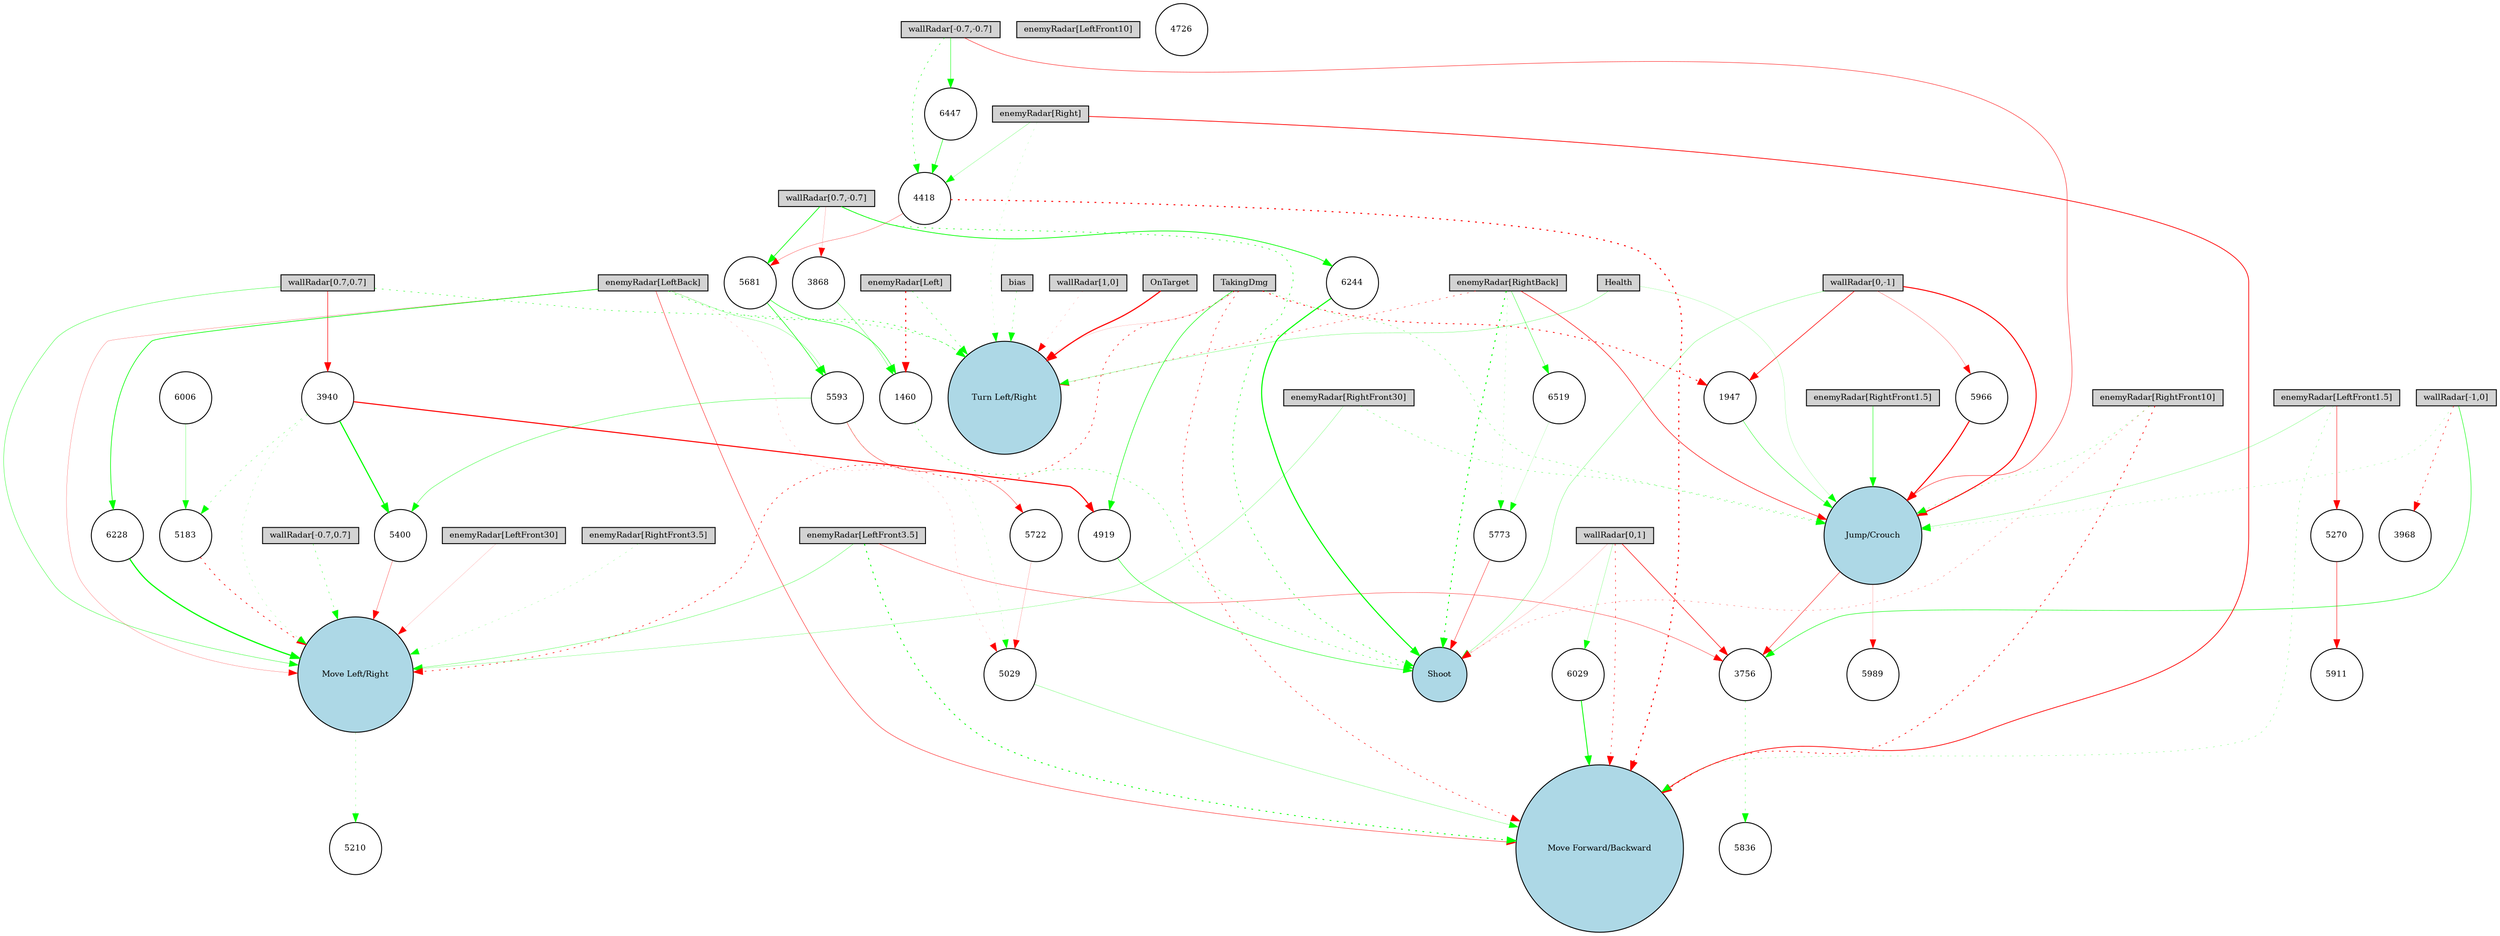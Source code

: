 digraph {
	node [fontsize=9 height=0.2 shape=circle width=0.2]
	"wallRadar[1,0]" [fillcolor=lightgray shape=box style=filled]
	"wallRadar[0,1]" [fillcolor=lightgray shape=box style=filled]
	"wallRadar[-1,0]" [fillcolor=lightgray shape=box style=filled]
	"wallRadar[0,-1]" [fillcolor=lightgray shape=box style=filled]
	"wallRadar[0.7,0.7]" [fillcolor=lightgray shape=box style=filled]
	"wallRadar[-0.7,0.7]" [fillcolor=lightgray shape=box style=filled]
	"wallRadar[-0.7,-0.7]" [fillcolor=lightgray shape=box style=filled]
	"wallRadar[0.7,-0.7]" [fillcolor=lightgray shape=box style=filled]
	"enemyRadar[RightBack]" [fillcolor=lightgray shape=box style=filled]
	"enemyRadar[LeftBack]" [fillcolor=lightgray shape=box style=filled]
	"enemyRadar[Right]" [fillcolor=lightgray shape=box style=filled]
	"enemyRadar[Left]" [fillcolor=lightgray shape=box style=filled]
	"enemyRadar[RightFront30]" [fillcolor=lightgray shape=box style=filled]
	"enemyRadar[LeftFront30]" [fillcolor=lightgray shape=box style=filled]
	"enemyRadar[RightFront10]" [fillcolor=lightgray shape=box style=filled]
	"enemyRadar[LeftFront10]" [fillcolor=lightgray shape=box style=filled]
	"enemyRadar[RightFront3.5]" [fillcolor=lightgray shape=box style=filled]
	"enemyRadar[LeftFront3.5]" [fillcolor=lightgray shape=box style=filled]
	"enemyRadar[RightFront1.5]" [fillcolor=lightgray shape=box style=filled]
	"enemyRadar[LeftFront1.5]" [fillcolor=lightgray shape=box style=filled]
	OnTarget [fillcolor=lightgray shape=box style=filled]
	Health [fillcolor=lightgray shape=box style=filled]
	TakingDmg [fillcolor=lightgray shape=box style=filled]
	bias [fillcolor=lightgray shape=box style=filled]
	Shoot [fillcolor=lightblue style=filled]
	"Jump/Crouch" [fillcolor=lightblue style=filled]
	"Move Forward/Backward" [fillcolor=lightblue style=filled]
	"Move Left/Right" [fillcolor=lightblue style=filled]
	"Turn Left/Right" [fillcolor=lightblue style=filled]
	3968 [fillcolor=white style=filled]
	5773 [fillcolor=white style=filled]
	6029 [fillcolor=white style=filled]
	5270 [fillcolor=white style=filled]
	5911 [fillcolor=white style=filled]
	5400 [fillcolor=white style=filled]
	1947 [fillcolor=white style=filled]
	3868 [fillcolor=white style=filled]
	6519 [fillcolor=white style=filled]
	5029 [fillcolor=white style=filled]
	3756 [fillcolor=white style=filled]
	6447 [fillcolor=white style=filled]
	5681 [fillcolor=white style=filled]
	1460 [fillcolor=white style=filled]
	4919 [fillcolor=white style=filled]
	5183 [fillcolor=white style=filled]
	4418 [fillcolor=white style=filled]
	5836 [fillcolor=white style=filled]
	5966 [fillcolor=white style=filled]
	6228 [fillcolor=white style=filled]
	5593 [fillcolor=white style=filled]
	5210 [fillcolor=white style=filled]
	5722 [fillcolor=white style=filled]
	3940 [fillcolor=white style=filled]
	5989 [fillcolor=white style=filled]
	6244 [fillcolor=white style=filled]
	4726 [fillcolor=white style=filled]
	6006 [fillcolor=white style=filled]
	"enemyRadar[LeftFront1.5]" -> "Jump/Crouch" [color=green penwidth=0.21469738474297695 style=solid]
	"wallRadar[-1,0]" -> "Jump/Crouch" [color=green penwidth=0.18059048389109683 style=dotted]
	"enemyRadar[LeftFront30]" -> "Move Left/Right" [color=red penwidth=0.11035427125797015 style=solid]
	"enemyRadar[RightFront10]" -> "Move Forward/Backward" [color=red penwidth=0.7870052613108297 style=dotted]
	"enemyRadar[RightFront10]" -> Shoot [color=red penwidth=0.27373821801596054 style=dotted]
	"wallRadar[0,1]" -> "Move Forward/Backward" [color=red penwidth=0.550711369818315 style=dotted]
	"enemyRadar[RightBack]" -> Shoot [color=green penwidth=1.026467246393228 style=dotted]
	"wallRadar[-0.7,-0.7]" -> "Jump/Crouch" [color=red penwidth=0.4585542290712188 style=solid]
	TakingDmg -> "Jump/Crouch" [color=green penwidth=0.32775684683723905 style=dotted]
	"wallRadar[0.7,0.7]" -> "Move Left/Right" [color=green penwidth=0.3606216921043305 style=solid]
	"wallRadar[1,0]" -> "Turn Left/Right" [color=red penwidth=0.12940615872578906 style=dotted]
	TakingDmg -> "Turn Left/Right" [color=red penwidth=0.11408340266895103 style=solid]
	TakingDmg -> "Move Forward/Backward" [color=red penwidth=0.5879169700006662 style=dotted]
	bias -> "Turn Left/Right" [color=green penwidth=0.30664817792082544 style=dotted]
	"enemyRadar[LeftBack]" -> "Turn Left/Right" [color=green penwidth=0.5874629386190038 style=dotted]
	"enemyRadar[RightFront3.5]" -> "Move Left/Right" [color=green penwidth=0.17660249055255534 style=dotted]
	"enemyRadar[LeftFront3.5]" -> "Move Left/Right" [color=green penwidth=0.29666515758267586 style=solid]
	"wallRadar[0,-1]" -> Shoot [color=green penwidth=0.23886042400197222 style=solid]
	"wallRadar[-0.7,0.7]" -> "Move Left/Right" [color=green penwidth=0.365449818368758 style=dotted]
	"enemyRadar[LeftBack]" -> "Move Left/Right" [color=red penwidth=0.20581945898807574 style=solid]
	"enemyRadar[LeftFront1.5]" -> "Move Forward/Backward" [color=green penwidth=0.24231579527268873 style=dotted]
	"wallRadar[0,1]" -> Shoot [color=red penwidth=0.13278873743868513 style=solid]
	"enemyRadar[LeftFront3.5]" -> "Move Forward/Backward" [color=green penwidth=0.9357933431989603 style=dotted]
	"enemyRadar[Left]" -> "Turn Left/Right" [color=green penwidth=0.3929643916538983 style=dotted]
	"enemyRadar[RightFront10]" -> "Jump/Crouch" [color=green penwidth=0.2661890473730564 style=dotted]
	Health -> "Turn Left/Right" [color=green penwidth=0.23840201376495637 style=solid]
	"enemyRadar[RightBack]" -> "Turn Left/Right" [color=red penwidth=0.4444908353783763 style=dotted]
	"wallRadar[0,-1]" -> "Jump/Crouch" [color=red penwidth=1.0979894919487287 style=solid]
	TakingDmg -> "Move Left/Right" [color=red penwidth=0.6607627246667147 style=dotted]
	"enemyRadar[RightFront1.5]" -> "Jump/Crouch" [color=green penwidth=0.4880231008156327 style=solid]
	"wallRadar[0.7,-0.7]" -> Shoot [color=green penwidth=0.5994901514773112 style=dotted]
	OnTarget -> "Turn Left/Right" [color=red penwidth=1.2621095645664813 style=solid]
	Health -> "Jump/Crouch" [color=green penwidth=0.14439334478001212 style=solid]
	"enemyRadar[RightFront30]" -> "Jump/Crouch" [color=green penwidth=0.3207324306736162 style=dotted]
	"enemyRadar[RightBack]" -> "Jump/Crouch" [color=red penwidth=0.5905376739473231 style=solid]
	"enemyRadar[Right]" -> "Turn Left/Right" [color=green penwidth=0.13116696924088875 style=dotted]
	"enemyRadar[RightFront30]" -> "Move Left/Right" [color=green penwidth=0.2137402051426709 style=solid]
	1460 -> Shoot [color=green penwidth=0.41306414610062303 style=dotted]
	"wallRadar[0,-1]" -> 1947 [color=red penwidth=0.6576743800695422 style=solid]
	1947 -> "Jump/Crouch" [color=green penwidth=0.4054677312828897 style=solid]
	"enemyRadar[Right]" -> "Move Forward/Backward" [color=red penwidth=0.8100035307342425 style=solid]
	TakingDmg -> 1947 [color=red penwidth=0.8643103340293752 style=dotted]
	"enemyRadar[Left]" -> 1460 [color=red penwidth=1.1502095731122592 style=dotted]
	"enemyRadar[LeftFront3.5]" -> 3756 [color=red penwidth=0.3660266185424167 style=solid]
	"wallRadar[0.7,0.7]" -> "Turn Left/Right" [color=green penwidth=0.4586774680636453 style=dotted]
	"wallRadar[-1,0]" -> 3756 [color=green penwidth=0.5266279531032307 style=solid]
	"wallRadar[0.7,-0.7]" -> 3868 [color=red penwidth=0.14586201447373662 style=solid]
	3868 -> 1460 [color=green penwidth=0.29417648369514016 style=solid]
	"enemyRadar[LeftBack]" -> "Move Forward/Backward" [color=red penwidth=0.448120197505241 style=solid]
	"wallRadar[0.7,0.7]" -> 3940 [color=red penwidth=0.5911118914279985 style=solid]
	3940 -> "Move Left/Right" [color=green penwidth=0.16688515111333407 style=dotted]
	"wallRadar[-1,0]" -> 3968 [color=red penwidth=0.5691109600869384 style=dotted]
	"enemyRadar[Right]" -> 4418 [color=green penwidth=0.2018288181409696 style=solid]
	4418 -> "Move Forward/Backward" [color=red penwidth=1.1598939688203227 style=dotted]
	TakingDmg -> 4919 [color=green penwidth=0.5836688453620471 style=solid]
	4919 -> Shoot [color=green penwidth=0.4932389413164978 style=solid]
	"enemyRadar[LeftBack]" -> 5029 [color=red penwidth=0.14616271015105545 style=dotted]
	5029 -> "Move Forward/Backward" [color=green penwidth=0.23390422834553104 style=solid]
	"wallRadar[-0.7,-0.7]" -> 4418 [color=green penwidth=0.49297794163308906 style=dotted]
	3940 -> 5183 [color=green penwidth=0.27982949017220515 style=dotted]
	5183 -> "Move Left/Right" [color=red penwidth=0.7817994773450129 style=dotted]
	"enemyRadar[LeftFront1.5]" -> 5270 [color=red penwidth=0.45047812938264364 style=solid]
	3940 -> 5400 [color=green penwidth=1.25612727762063 style=solid]
	5400 -> "Move Left/Right" [color=red penwidth=0.2974520296540826 style=solid]
	"enemyRadar[LeftBack]" -> 5593 [color=green penwidth=0.2263025934622239 style=solid]
	5593 -> 5029 [color=green penwidth=0.13571472199669463 style=dotted]
	"wallRadar[0.7,-0.7]" -> 5681 [color=green penwidth=0.7540231866094672 style=solid]
	5681 -> 1460 [color=green penwidth=0.5541741799965105 style=solid]
	5593 -> 5722 [color=red penwidth=0.3561385498256757 style=solid]
	5722 -> 5029 [color=red penwidth=0.15170545380235148 style=solid]
	"enemyRadar[RightBack]" -> 5773 [color=green penwidth=0.16850819808640038 style=dotted]
	5773 -> Shoot [color=red penwidth=0.39561152750033735 style=solid]
	3756 -> 5836 [color=green penwidth=0.35340975821851706 style=dotted]
	5270 -> 5911 [color=red penwidth=0.48795078176341833 style=solid]
	3940 -> 4919 [color=red penwidth=1.1739615670648333 style=solid]
	"wallRadar[0,-1]" -> 5966 [color=red penwidth=0.2450099117653818 style=solid]
	5966 -> "Jump/Crouch" [color=red penwidth=1.1570088932979985 style=solid]
	"Jump/Crouch" -> 5989 [color=red penwidth=0.15550153391006077 style=solid]
	"wallRadar[0,1]" -> 3756 [color=red penwidth=0.6126868027227098 style=solid]
	"wallRadar[0,1]" -> 6029 [color=green penwidth=0.19275295415294882 style=solid]
	6029 -> "Move Forward/Backward" [color=green penwidth=0.9261031019398501 style=solid]
	"Move Left/Right" -> 5210 [color=green penwidth=0.24489316433161057 style=dotted]
	"Jump/Crouch" -> 3756 [color=red penwidth=0.4570407956582543 style=solid]
	"enemyRadar[LeftBack]" -> 6228 [color=green penwidth=0.7151012731719887 style=solid]
	6228 -> "Move Left/Right" [color=green penwidth=1.3236862824003666 style=solid]
	"wallRadar[0.7,-0.7]" -> 6244 [color=green penwidth=0.7905016374339973 style=solid]
	6244 -> Shoot [color=green penwidth=1.2032032294754593 style=solid]
	4418 -> 5681 [color=red penwidth=0.279211073688946 style=solid]
	"wallRadar[-0.7,-0.7]" -> 6447 [color=green penwidth=0.4815229636854167 style=solid]
	6447 -> 4418 [color=green penwidth=0.551587923788717 style=solid]
	5593 -> 5400 [color=green penwidth=0.3601900488799451 style=solid]
	6006 -> 5183 [color=green penwidth=0.24753418527093873 style=solid]
	"enemyRadar[RightBack]" -> 6519 [color=green penwidth=0.37646167878671943 style=solid]
	6519 -> 5773 [color=green penwidth=0.1132184635934255 style=solid]
	5681 -> 5593 [color=green penwidth=0.6496282780591599 style=solid]
}
